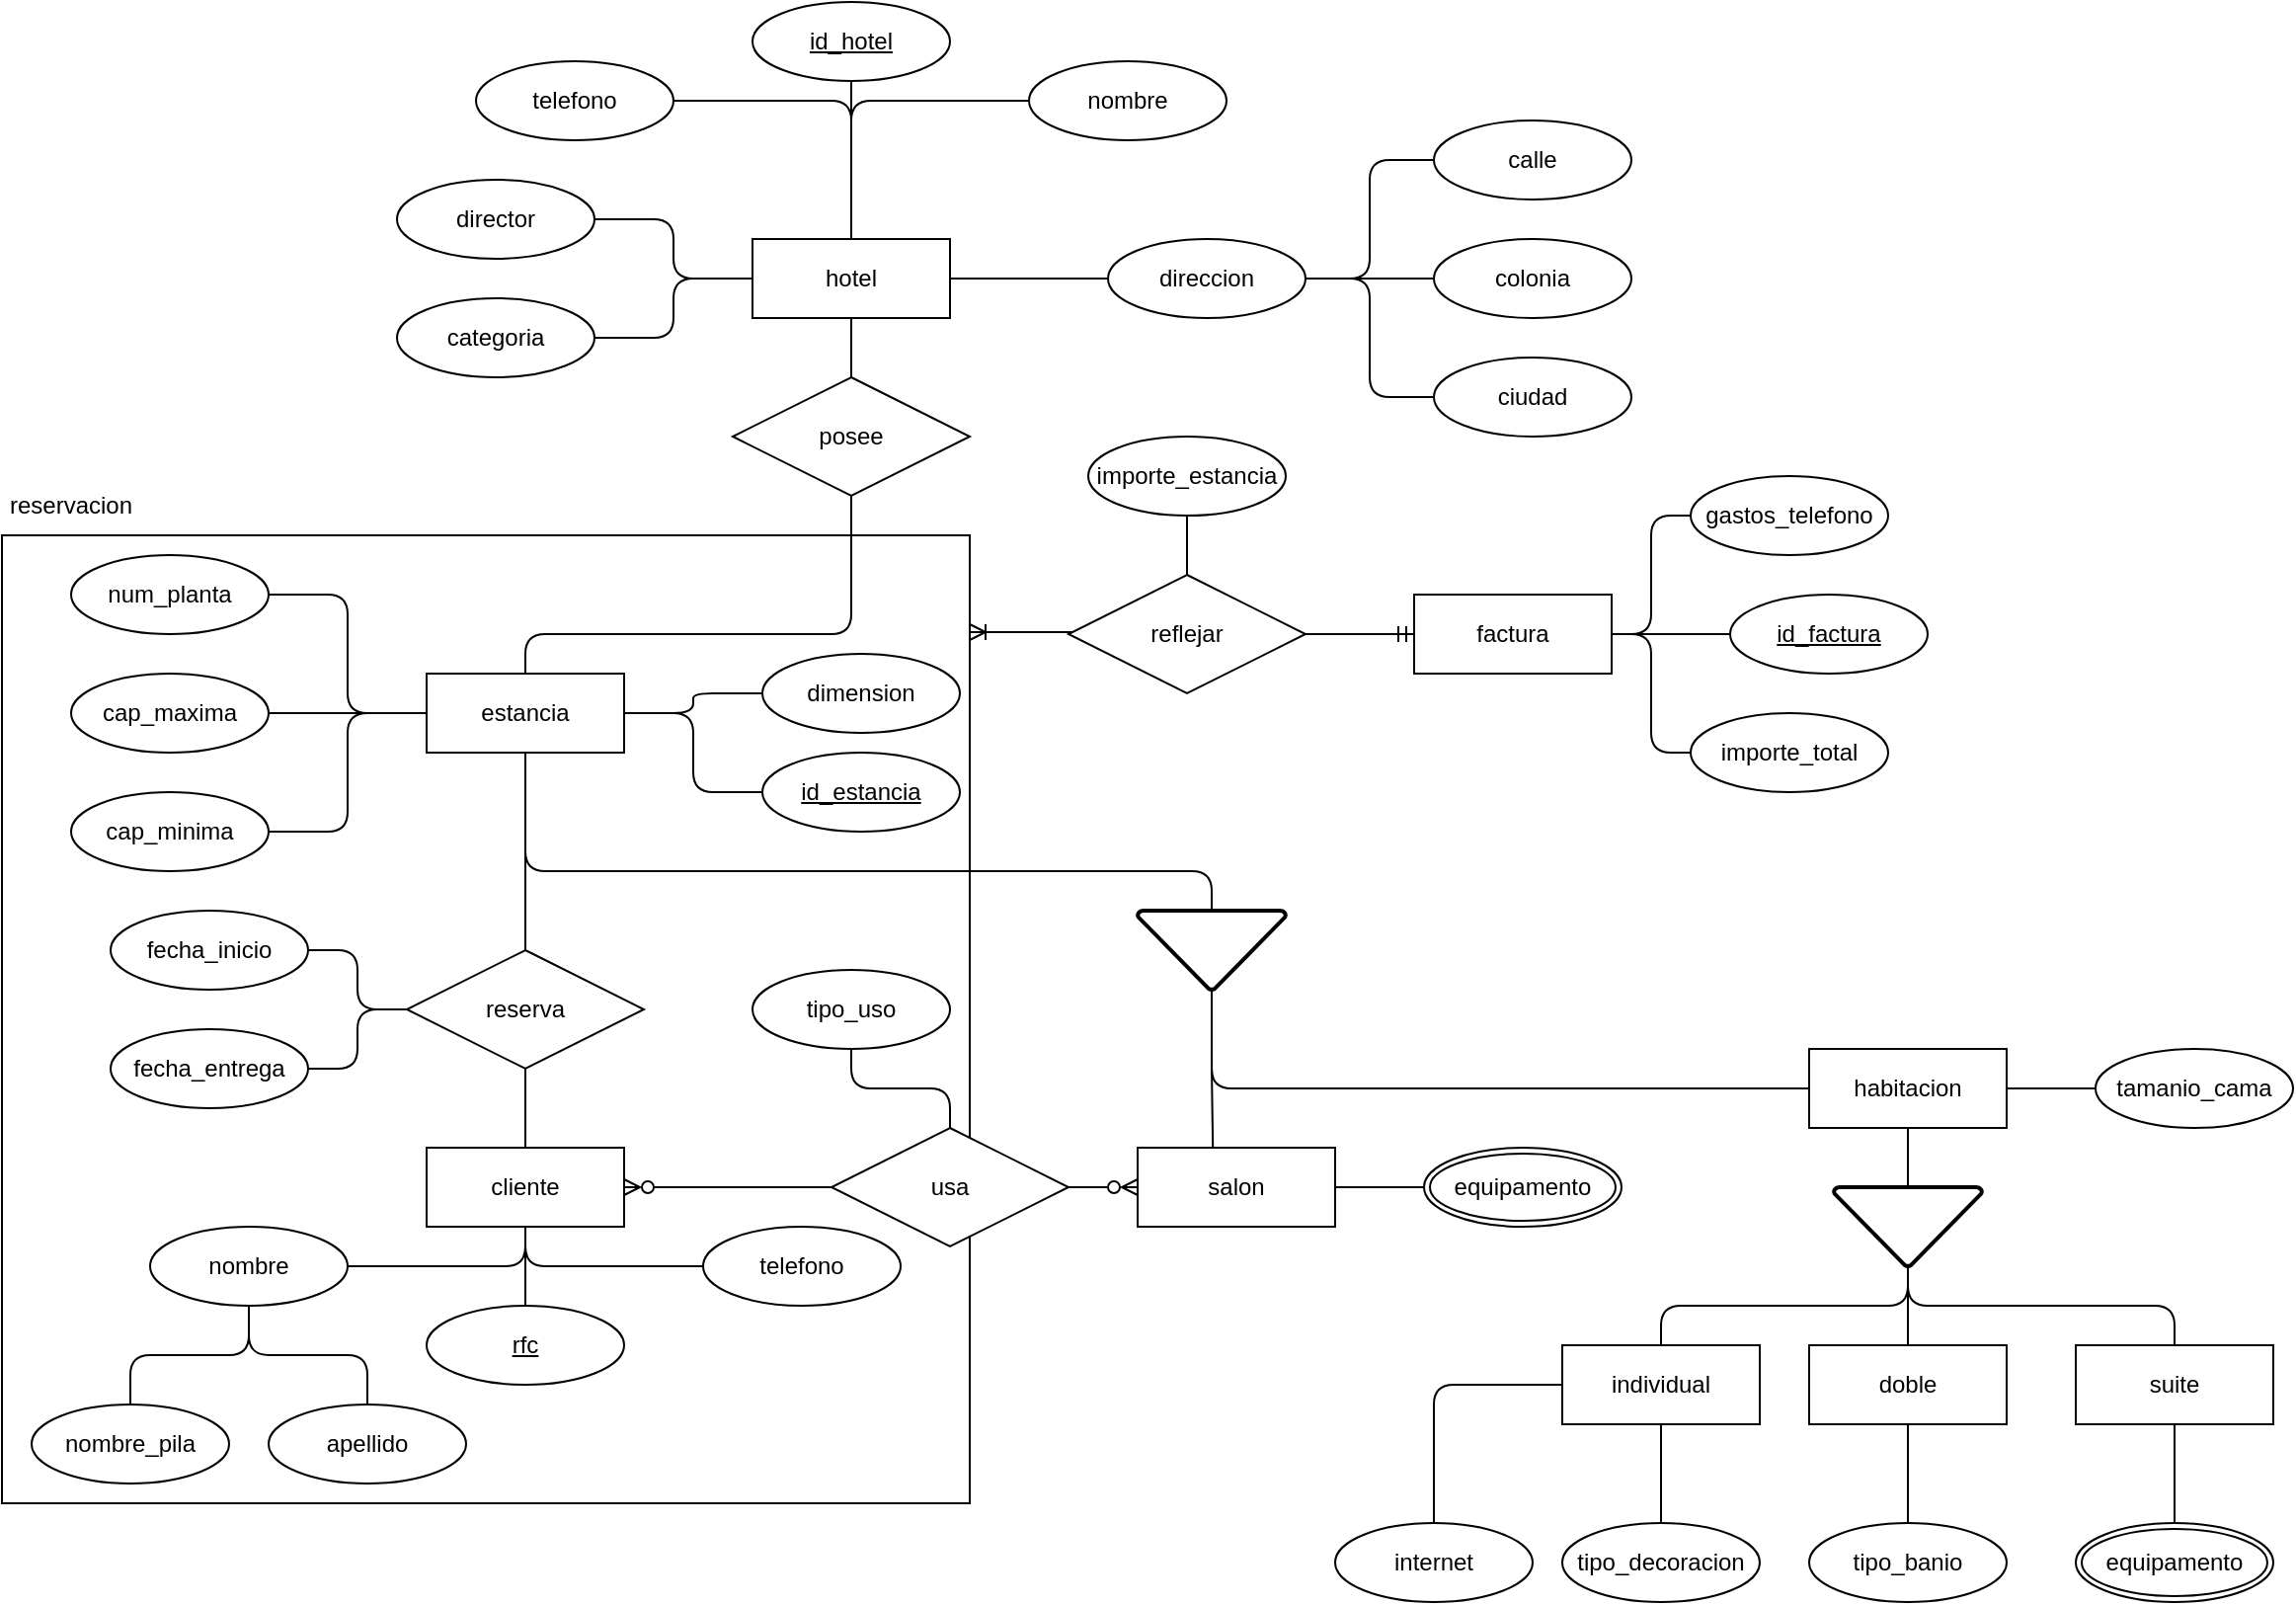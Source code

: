 <mxfile version="24.6.2" type="github">
  <diagram name="Page-1" id="NQ_Y0EgmU-5QERtnOthc">
    <mxGraphModel dx="1593" dy="877" grid="1" gridSize="10" guides="1" tooltips="1" connect="1" arrows="1" fold="1" page="1" pageScale="1" pageWidth="850" pageHeight="1100" math="0" shadow="0">
      <root>
        <mxCell id="0" />
        <mxCell id="1" parent="0" />
        <mxCell id="7jpOO8D4wHBg1UqNjOyO-11" style="edgeStyle=orthogonalEdgeStyle;rounded=1;orthogonalLoop=1;jettySize=auto;html=1;exitX=0;exitY=0.5;exitDx=0;exitDy=0;entryX=1;entryY=0.5;entryDx=0;entryDy=0;curved=0;endArrow=none;endFill=0;" parent="1" source="7jpOO8D4wHBg1UqNjOyO-1" target="7jpOO8D4wHBg1UqNjOyO-3" edge="1">
          <mxGeometry relative="1" as="geometry" />
        </mxCell>
        <mxCell id="7jpOO8D4wHBg1UqNjOyO-12" style="edgeStyle=orthogonalEdgeStyle;rounded=1;orthogonalLoop=1;jettySize=auto;html=1;exitX=0;exitY=0.5;exitDx=0;exitDy=0;entryX=1;entryY=0.5;entryDx=0;entryDy=0;endArrow=none;endFill=0;curved=0;" parent="1" source="7jpOO8D4wHBg1UqNjOyO-1" target="7jpOO8D4wHBg1UqNjOyO-4" edge="1">
          <mxGeometry relative="1" as="geometry" />
        </mxCell>
        <mxCell id="7jpOO8D4wHBg1UqNjOyO-13" style="edgeStyle=orthogonalEdgeStyle;rounded=1;orthogonalLoop=1;jettySize=auto;html=1;exitX=0.5;exitY=0;exitDx=0;exitDy=0;entryX=1;entryY=0.5;entryDx=0;entryDy=0;endArrow=none;endFill=0;curved=0;" parent="1" source="7jpOO8D4wHBg1UqNjOyO-1" target="7jpOO8D4wHBg1UqNjOyO-7" edge="1">
          <mxGeometry relative="1" as="geometry" />
        </mxCell>
        <mxCell id="7jpOO8D4wHBg1UqNjOyO-14" style="edgeStyle=orthogonalEdgeStyle;rounded=1;orthogonalLoop=1;jettySize=auto;html=1;exitX=0.5;exitY=0;exitDx=0;exitDy=0;entryX=0;entryY=0.5;entryDx=0;entryDy=0;endArrow=none;endFill=0;curved=0;" parent="1" source="7jpOO8D4wHBg1UqNjOyO-1" target="7jpOO8D4wHBg1UqNjOyO-6" edge="1">
          <mxGeometry relative="1" as="geometry" />
        </mxCell>
        <mxCell id="7jpOO8D4wHBg1UqNjOyO-15" style="edgeStyle=orthogonalEdgeStyle;rounded=1;orthogonalLoop=1;jettySize=auto;html=1;exitX=0.5;exitY=0;exitDx=0;exitDy=0;entryX=0.5;entryY=1;entryDx=0;entryDy=0;endArrow=none;endFill=0;curved=0;" parent="1" source="7jpOO8D4wHBg1UqNjOyO-1" edge="1">
          <mxGeometry relative="1" as="geometry">
            <mxPoint x="585" y="150" as="targetPoint" />
          </mxGeometry>
        </mxCell>
        <mxCell id="7jpOO8D4wHBg1UqNjOyO-16" style="edgeStyle=orthogonalEdgeStyle;rounded=1;orthogonalLoop=1;jettySize=auto;html=1;exitX=1;exitY=0.5;exitDx=0;exitDy=0;entryX=0;entryY=0.5;entryDx=0;entryDy=0;curved=0;endArrow=none;endFill=0;" parent="1" source="7jpOO8D4wHBg1UqNjOyO-1" target="7jpOO8D4wHBg1UqNjOyO-5" edge="1">
          <mxGeometry relative="1" as="geometry" />
        </mxCell>
        <mxCell id="7jpOO8D4wHBg1UqNjOyO-1" value="hotel" style="whiteSpace=wrap;html=1;align=center;" parent="1" vertex="1">
          <mxGeometry x="535" y="230" width="100" height="40" as="geometry" />
        </mxCell>
        <mxCell id="7jpOO8D4wHBg1UqNjOyO-2" value="id_hotel" style="ellipse;whiteSpace=wrap;html=1;align=center;fontStyle=4;" parent="1" vertex="1">
          <mxGeometry x="535" y="110" width="100" height="40" as="geometry" />
        </mxCell>
        <mxCell id="7jpOO8D4wHBg1UqNjOyO-3" value="categoria" style="ellipse;whiteSpace=wrap;html=1;align=center;" parent="1" vertex="1">
          <mxGeometry x="355" y="260" width="100" height="40" as="geometry" />
        </mxCell>
        <mxCell id="7jpOO8D4wHBg1UqNjOyO-4" value="director" style="ellipse;whiteSpace=wrap;html=1;align=center;" parent="1" vertex="1">
          <mxGeometry x="355" y="200" width="100" height="40" as="geometry" />
        </mxCell>
        <mxCell id="7jpOO8D4wHBg1UqNjOyO-17" style="edgeStyle=orthogonalEdgeStyle;rounded=1;orthogonalLoop=1;jettySize=auto;html=1;exitX=1;exitY=0.5;exitDx=0;exitDy=0;entryX=0;entryY=0.5;entryDx=0;entryDy=0;curved=0;endArrow=none;endFill=0;" parent="1" source="7jpOO8D4wHBg1UqNjOyO-5" target="7jpOO8D4wHBg1UqNjOyO-10" edge="1">
          <mxGeometry relative="1" as="geometry" />
        </mxCell>
        <mxCell id="7jpOO8D4wHBg1UqNjOyO-18" style="edgeStyle=orthogonalEdgeStyle;rounded=1;orthogonalLoop=1;jettySize=auto;html=1;exitX=1;exitY=0.5;exitDx=0;exitDy=0;entryX=0;entryY=0.5;entryDx=0;entryDy=0;endArrow=none;endFill=0;curved=0;" parent="1" source="7jpOO8D4wHBg1UqNjOyO-5" target="7jpOO8D4wHBg1UqNjOyO-9" edge="1">
          <mxGeometry relative="1" as="geometry" />
        </mxCell>
        <mxCell id="7jpOO8D4wHBg1UqNjOyO-19" style="edgeStyle=orthogonalEdgeStyle;rounded=1;orthogonalLoop=1;jettySize=auto;html=1;exitX=1;exitY=0.5;exitDx=0;exitDy=0;entryX=0;entryY=0.5;entryDx=0;entryDy=0;endArrow=none;endFill=0;curved=0;" parent="1" source="7jpOO8D4wHBg1UqNjOyO-5" target="7jpOO8D4wHBg1UqNjOyO-8" edge="1">
          <mxGeometry relative="1" as="geometry" />
        </mxCell>
        <mxCell id="7jpOO8D4wHBg1UqNjOyO-5" value="direccion" style="ellipse;whiteSpace=wrap;html=1;align=center;" parent="1" vertex="1">
          <mxGeometry x="715" y="230" width="100" height="40" as="geometry" />
        </mxCell>
        <mxCell id="7jpOO8D4wHBg1UqNjOyO-6" value="nombre" style="ellipse;whiteSpace=wrap;html=1;align=center;" parent="1" vertex="1">
          <mxGeometry x="675" y="140" width="100" height="40" as="geometry" />
        </mxCell>
        <mxCell id="7jpOO8D4wHBg1UqNjOyO-7" value="telefono" style="ellipse;whiteSpace=wrap;html=1;align=center;" parent="1" vertex="1">
          <mxGeometry x="395" y="140" width="100" height="40" as="geometry" />
        </mxCell>
        <mxCell id="7jpOO8D4wHBg1UqNjOyO-8" value="ciudad" style="ellipse;whiteSpace=wrap;html=1;align=center;" parent="1" vertex="1">
          <mxGeometry x="880" y="290" width="100" height="40" as="geometry" />
        </mxCell>
        <mxCell id="7jpOO8D4wHBg1UqNjOyO-9" value="colonia" style="ellipse;whiteSpace=wrap;html=1;align=center;" parent="1" vertex="1">
          <mxGeometry x="880" y="230" width="100" height="40" as="geometry" />
        </mxCell>
        <mxCell id="7jpOO8D4wHBg1UqNjOyO-10" value="calle" style="ellipse;whiteSpace=wrap;html=1;align=center;" parent="1" vertex="1">
          <mxGeometry x="880" y="170" width="100" height="40" as="geometry" />
        </mxCell>
        <mxCell id="7jpOO8D4wHBg1UqNjOyO-33" style="edgeStyle=orthogonalEdgeStyle;rounded=1;orthogonalLoop=1;jettySize=auto;html=1;exitX=1;exitY=0.5;exitDx=0;exitDy=0;entryX=0;entryY=0.5;entryDx=0;entryDy=0;curved=0;endArrow=none;endFill=0;" parent="1" source="7jpOO8D4wHBg1UqNjOyO-20" target="7jpOO8D4wHBg1UqNjOyO-25" edge="1">
          <mxGeometry relative="1" as="geometry" />
        </mxCell>
        <mxCell id="7jpOO8D4wHBg1UqNjOyO-34" style="edgeStyle=orthogonalEdgeStyle;rounded=1;orthogonalLoop=1;jettySize=auto;html=1;exitX=1;exitY=0.5;exitDx=0;exitDy=0;entryX=0;entryY=0.5;entryDx=0;entryDy=0;curved=0;endArrow=none;endFill=0;" parent="1" source="7jpOO8D4wHBg1UqNjOyO-20" target="7jpOO8D4wHBg1UqNjOyO-24" edge="1">
          <mxGeometry relative="1" as="geometry" />
        </mxCell>
        <mxCell id="co7lNbaGecwGWu_FCk2V-1" style="edgeStyle=orthogonalEdgeStyle;rounded=1;orthogonalLoop=1;jettySize=auto;html=1;exitX=0.5;exitY=1;exitDx=0;exitDy=0;entryX=0.5;entryY=0;entryDx=0;entryDy=0;endArrow=none;endFill=0;curved=0;" edge="1" parent="1" source="7jpOO8D4wHBg1UqNjOyO-20" target="7jpOO8D4wHBg1UqNjOyO-71">
          <mxGeometry relative="1" as="geometry" />
        </mxCell>
        <mxCell id="7jpOO8D4wHBg1UqNjOyO-20" value="estancia" style="whiteSpace=wrap;html=1;align=center;" parent="1" vertex="1">
          <mxGeometry x="370" y="450" width="100" height="40" as="geometry" />
        </mxCell>
        <mxCell id="7jpOO8D4wHBg1UqNjOyO-22" style="edgeStyle=orthogonalEdgeStyle;rounded=1;orthogonalLoop=1;jettySize=auto;html=1;exitX=0.5;exitY=0;exitDx=0;exitDy=0;entryX=0.5;entryY=1;entryDx=0;entryDy=0;curved=0;endArrow=none;endFill=0;" parent="1" source="7jpOO8D4wHBg1UqNjOyO-21" target="7jpOO8D4wHBg1UqNjOyO-1" edge="1">
          <mxGeometry relative="1" as="geometry" />
        </mxCell>
        <mxCell id="7jpOO8D4wHBg1UqNjOyO-23" style="edgeStyle=orthogonalEdgeStyle;rounded=1;orthogonalLoop=1;jettySize=auto;html=1;exitX=0.5;exitY=1;exitDx=0;exitDy=0;entryX=0.5;entryY=0;entryDx=0;entryDy=0;endArrow=none;endFill=0;curved=0;" parent="1" source="7jpOO8D4wHBg1UqNjOyO-21" target="7jpOO8D4wHBg1UqNjOyO-20" edge="1">
          <mxGeometry relative="1" as="geometry">
            <Array as="points">
              <mxPoint x="585" y="430" />
              <mxPoint x="420" y="430" />
            </Array>
          </mxGeometry>
        </mxCell>
        <mxCell id="7jpOO8D4wHBg1UqNjOyO-21" value="posee" style="shape=rhombus;perimeter=rhombusPerimeter;whiteSpace=wrap;html=1;align=center;" parent="1" vertex="1">
          <mxGeometry x="525" y="300" width="120" height="60" as="geometry" />
        </mxCell>
        <mxCell id="7jpOO8D4wHBg1UqNjOyO-24" value="id_estancia" style="ellipse;whiteSpace=wrap;html=1;align=center;fontStyle=4;" parent="1" vertex="1">
          <mxGeometry x="540" y="490" width="100" height="40" as="geometry" />
        </mxCell>
        <mxCell id="7jpOO8D4wHBg1UqNjOyO-25" value="dimension" style="ellipse;whiteSpace=wrap;html=1;align=center;" parent="1" vertex="1">
          <mxGeometry x="540" y="440" width="100" height="40" as="geometry" />
        </mxCell>
        <mxCell id="7jpOO8D4wHBg1UqNjOyO-26" value="tamanio_cama" style="ellipse;whiteSpace=wrap;html=1;align=center;" parent="1" vertex="1">
          <mxGeometry x="1215" y="640" width="100" height="40" as="geometry" />
        </mxCell>
        <mxCell id="7jpOO8D4wHBg1UqNjOyO-30" style="edgeStyle=orthogonalEdgeStyle;rounded=1;orthogonalLoop=1;jettySize=auto;html=1;exitX=1;exitY=0.5;exitDx=0;exitDy=0;entryX=0;entryY=0.5;entryDx=0;entryDy=0;curved=0;endArrow=none;endFill=0;" parent="1" source="7jpOO8D4wHBg1UqNjOyO-27" target="7jpOO8D4wHBg1UqNjOyO-20" edge="1">
          <mxGeometry relative="1" as="geometry" />
        </mxCell>
        <mxCell id="7jpOO8D4wHBg1UqNjOyO-27" value="num_planta" style="ellipse;whiteSpace=wrap;html=1;align=center;" parent="1" vertex="1">
          <mxGeometry x="190" y="390" width="100" height="40" as="geometry" />
        </mxCell>
        <mxCell id="7jpOO8D4wHBg1UqNjOyO-32" style="edgeStyle=orthogonalEdgeStyle;rounded=1;orthogonalLoop=1;jettySize=auto;html=1;exitX=1;exitY=0.5;exitDx=0;exitDy=0;entryX=0;entryY=0.5;entryDx=0;entryDy=0;curved=0;endArrow=none;endFill=0;" parent="1" source="7jpOO8D4wHBg1UqNjOyO-28" target="7jpOO8D4wHBg1UqNjOyO-20" edge="1">
          <mxGeometry relative="1" as="geometry" />
        </mxCell>
        <mxCell id="7jpOO8D4wHBg1UqNjOyO-28" value="cap_minima" style="ellipse;whiteSpace=wrap;html=1;align=center;" parent="1" vertex="1">
          <mxGeometry x="190" y="510" width="100" height="40" as="geometry" />
        </mxCell>
        <mxCell id="7jpOO8D4wHBg1UqNjOyO-31" style="edgeStyle=orthogonalEdgeStyle;rounded=1;orthogonalLoop=1;jettySize=auto;html=1;exitX=1;exitY=0.5;exitDx=0;exitDy=0;entryX=0;entryY=0.5;entryDx=0;entryDy=0;curved=0;endArrow=none;endFill=0;" parent="1" source="7jpOO8D4wHBg1UqNjOyO-29" target="7jpOO8D4wHBg1UqNjOyO-20" edge="1">
          <mxGeometry relative="1" as="geometry" />
        </mxCell>
        <mxCell id="7jpOO8D4wHBg1UqNjOyO-29" value="cap_maxima" style="ellipse;whiteSpace=wrap;html=1;align=center;" parent="1" vertex="1">
          <mxGeometry x="190" y="450" width="100" height="40" as="geometry" />
        </mxCell>
        <mxCell id="7jpOO8D4wHBg1UqNjOyO-51" style="edgeStyle=orthogonalEdgeStyle;rounded=1;orthogonalLoop=1;jettySize=auto;html=1;exitX=0.5;exitY=1;exitDx=0;exitDy=0;exitPerimeter=0;entryX=0;entryY=0.5;entryDx=0;entryDy=0;curved=0;endArrow=none;endFill=0;" parent="1" source="7jpOO8D4wHBg1UqNjOyO-36" target="7jpOO8D4wHBg1UqNjOyO-38" edge="1">
          <mxGeometry relative="1" as="geometry" />
        </mxCell>
        <mxCell id="7jpOO8D4wHBg1UqNjOyO-36" value="" style="strokeWidth=2;html=1;shape=mxgraph.flowchart.merge_or_storage;whiteSpace=wrap;" parent="1" vertex="1">
          <mxGeometry x="730" y="570" width="75" height="40" as="geometry" />
        </mxCell>
        <mxCell id="7jpOO8D4wHBg1UqNjOyO-46" style="edgeStyle=orthogonalEdgeStyle;rounded=1;orthogonalLoop=1;jettySize=auto;html=1;exitX=1;exitY=0.5;exitDx=0;exitDy=0;entryX=0;entryY=0.5;entryDx=0;entryDy=0;curved=0;endArrow=none;endFill=0;" parent="1" source="7jpOO8D4wHBg1UqNjOyO-38" target="7jpOO8D4wHBg1UqNjOyO-26" edge="1">
          <mxGeometry relative="1" as="geometry" />
        </mxCell>
        <mxCell id="7jpOO8D4wHBg1UqNjOyO-38" value="habitacion" style="whiteSpace=wrap;html=1;align=center;" parent="1" vertex="1">
          <mxGeometry x="1070" y="640" width="100" height="40" as="geometry" />
        </mxCell>
        <mxCell id="7jpOO8D4wHBg1UqNjOyO-55" style="edgeStyle=orthogonalEdgeStyle;rounded=1;orthogonalLoop=1;jettySize=auto;html=1;exitX=1;exitY=0.5;exitDx=0;exitDy=0;entryX=0;entryY=0.5;entryDx=0;entryDy=0;curved=0;endArrow=none;endFill=0;" parent="1" source="7jpOO8D4wHBg1UqNjOyO-39" target="7jpOO8D4wHBg1UqNjOyO-44" edge="1">
          <mxGeometry relative="1" as="geometry" />
        </mxCell>
        <mxCell id="7jpOO8D4wHBg1UqNjOyO-39" value="salon" style="whiteSpace=wrap;html=1;align=center;" parent="1" vertex="1">
          <mxGeometry x="730" y="690" width="100" height="40" as="geometry" />
        </mxCell>
        <mxCell id="7jpOO8D4wHBg1UqNjOyO-44" value="equipamento" style="ellipse;shape=doubleEllipse;margin=3;whiteSpace=wrap;html=1;align=center;" parent="1" vertex="1">
          <mxGeometry x="875" y="690" width="100" height="40" as="geometry" />
        </mxCell>
        <mxCell id="7jpOO8D4wHBg1UqNjOyO-58" style="edgeStyle=orthogonalEdgeStyle;rounded=1;orthogonalLoop=1;jettySize=auto;html=1;exitX=0.5;exitY=1;exitDx=0;exitDy=0;exitPerimeter=0;entryX=0.5;entryY=0;entryDx=0;entryDy=0;curved=0;endArrow=none;endFill=0;" parent="1" source="7jpOO8D4wHBg1UqNjOyO-47" target="7jpOO8D4wHBg1UqNjOyO-48" edge="1">
          <mxGeometry relative="1" as="geometry" />
        </mxCell>
        <mxCell id="7jpOO8D4wHBg1UqNjOyO-59" style="edgeStyle=orthogonalEdgeStyle;rounded=1;orthogonalLoop=1;jettySize=auto;html=1;exitX=0.5;exitY=1;exitDx=0;exitDy=0;exitPerimeter=0;entryX=0.5;entryY=0;entryDx=0;entryDy=0;curved=0;endArrow=none;endFill=0;" parent="1" source="7jpOO8D4wHBg1UqNjOyO-47" target="7jpOO8D4wHBg1UqNjOyO-50" edge="1">
          <mxGeometry relative="1" as="geometry" />
        </mxCell>
        <mxCell id="7jpOO8D4wHBg1UqNjOyO-60" style="edgeStyle=orthogonalEdgeStyle;rounded=1;orthogonalLoop=1;jettySize=auto;html=1;exitX=0.5;exitY=1;exitDx=0;exitDy=0;exitPerimeter=0;entryX=0.5;entryY=0;entryDx=0;entryDy=0;endArrow=none;endFill=0;curved=0;" parent="1" source="7jpOO8D4wHBg1UqNjOyO-47" target="7jpOO8D4wHBg1UqNjOyO-49" edge="1">
          <mxGeometry relative="1" as="geometry" />
        </mxCell>
        <mxCell id="7jpOO8D4wHBg1UqNjOyO-47" value="" style="strokeWidth=2;html=1;shape=mxgraph.flowchart.merge_or_storage;whiteSpace=wrap;" parent="1" vertex="1">
          <mxGeometry x="1082.5" y="710" width="75" height="40" as="geometry" />
        </mxCell>
        <mxCell id="7jpOO8D4wHBg1UqNjOyO-48" value="individual" style="whiteSpace=wrap;html=1;align=center;" parent="1" vertex="1">
          <mxGeometry x="945" y="790" width="100" height="40" as="geometry" />
        </mxCell>
        <mxCell id="7jpOO8D4wHBg1UqNjOyO-49" value="suite" style="whiteSpace=wrap;html=1;align=center;" parent="1" vertex="1">
          <mxGeometry x="1205" y="790" width="100" height="40" as="geometry" />
        </mxCell>
        <mxCell id="7jpOO8D4wHBg1UqNjOyO-50" value="doble" style="whiteSpace=wrap;html=1;align=center;" parent="1" vertex="1">
          <mxGeometry x="1070" y="790" width="100" height="40" as="geometry" />
        </mxCell>
        <mxCell id="7jpOO8D4wHBg1UqNjOyO-57" style="edgeStyle=orthogonalEdgeStyle;rounded=1;orthogonalLoop=1;jettySize=auto;html=1;exitX=0.5;exitY=1;exitDx=0;exitDy=0;entryX=0.5;entryY=0;entryDx=0;entryDy=0;entryPerimeter=0;curved=0;endArrow=none;endFill=0;" parent="1" source="7jpOO8D4wHBg1UqNjOyO-38" target="7jpOO8D4wHBg1UqNjOyO-47" edge="1">
          <mxGeometry relative="1" as="geometry" />
        </mxCell>
        <mxCell id="7jpOO8D4wHBg1UqNjOyO-69" style="edgeStyle=orthogonalEdgeStyle;rounded=1;orthogonalLoop=1;jettySize=auto;html=1;exitX=0.5;exitY=0;exitDx=0;exitDy=0;entryX=0.5;entryY=1;entryDx=0;entryDy=0;curved=0;endArrow=none;endFill=0;" parent="1" source="7jpOO8D4wHBg1UqNjOyO-62" target="7jpOO8D4wHBg1UqNjOyO-49" edge="1">
          <mxGeometry relative="1" as="geometry" />
        </mxCell>
        <mxCell id="7jpOO8D4wHBg1UqNjOyO-62" value="equipamento" style="ellipse;shape=doubleEllipse;margin=3;whiteSpace=wrap;html=1;align=center;" parent="1" vertex="1">
          <mxGeometry x="1205" y="880" width="100" height="40" as="geometry" />
        </mxCell>
        <mxCell id="7jpOO8D4wHBg1UqNjOyO-66" style="edgeStyle=orthogonalEdgeStyle;rounded=1;orthogonalLoop=1;jettySize=auto;html=1;exitX=0.5;exitY=0;exitDx=0;exitDy=0;entryX=0;entryY=0.5;entryDx=0;entryDy=0;curved=0;endArrow=none;endFill=0;" parent="1" source="7jpOO8D4wHBg1UqNjOyO-63" target="7jpOO8D4wHBg1UqNjOyO-48" edge="1">
          <mxGeometry relative="1" as="geometry" />
        </mxCell>
        <mxCell id="7jpOO8D4wHBg1UqNjOyO-63" value="internet" style="ellipse;whiteSpace=wrap;html=1;align=center;" parent="1" vertex="1">
          <mxGeometry x="830" y="880" width="100" height="40" as="geometry" />
        </mxCell>
        <mxCell id="7jpOO8D4wHBg1UqNjOyO-67" style="edgeStyle=orthogonalEdgeStyle;rounded=1;orthogonalLoop=1;jettySize=auto;html=1;exitX=0.5;exitY=0;exitDx=0;exitDy=0;entryX=0.5;entryY=1;entryDx=0;entryDy=0;curved=0;endArrow=none;endFill=0;" parent="1" source="7jpOO8D4wHBg1UqNjOyO-64" target="7jpOO8D4wHBg1UqNjOyO-48" edge="1">
          <mxGeometry relative="1" as="geometry" />
        </mxCell>
        <mxCell id="7jpOO8D4wHBg1UqNjOyO-64" value="tipo_decoracion" style="ellipse;whiteSpace=wrap;html=1;align=center;" parent="1" vertex="1">
          <mxGeometry x="945" y="880" width="100" height="40" as="geometry" />
        </mxCell>
        <mxCell id="7jpOO8D4wHBg1UqNjOyO-68" style="edgeStyle=orthogonalEdgeStyle;rounded=1;orthogonalLoop=1;jettySize=auto;html=1;exitX=0.5;exitY=0;exitDx=0;exitDy=0;entryX=0.5;entryY=1;entryDx=0;entryDy=0;curved=0;endArrow=none;endFill=0;" parent="1" source="7jpOO8D4wHBg1UqNjOyO-65" target="7jpOO8D4wHBg1UqNjOyO-50" edge="1">
          <mxGeometry relative="1" as="geometry" />
        </mxCell>
        <mxCell id="7jpOO8D4wHBg1UqNjOyO-65" value="tipo_banio" style="ellipse;whiteSpace=wrap;html=1;align=center;" parent="1" vertex="1">
          <mxGeometry x="1070" y="880" width="100" height="40" as="geometry" />
        </mxCell>
        <mxCell id="7jpOO8D4wHBg1UqNjOyO-70" value="cliente" style="whiteSpace=wrap;html=1;align=center;" parent="1" vertex="1">
          <mxGeometry x="370" y="690" width="100" height="40" as="geometry" />
        </mxCell>
        <mxCell id="7jpOO8D4wHBg1UqNjOyO-74" style="edgeStyle=orthogonalEdgeStyle;rounded=1;orthogonalLoop=1;jettySize=auto;html=1;exitX=0.5;exitY=1;exitDx=0;exitDy=0;entryX=0.5;entryY=0;entryDx=0;entryDy=0;curved=0;endArrow=none;endFill=0;" parent="1" source="7jpOO8D4wHBg1UqNjOyO-71" target="7jpOO8D4wHBg1UqNjOyO-70" edge="1">
          <mxGeometry relative="1" as="geometry" />
        </mxCell>
        <mxCell id="7jpOO8D4wHBg1UqNjOyO-71" value="reserva" style="shape=rhombus;perimeter=rhombusPerimeter;whiteSpace=wrap;html=1;align=center;" parent="1" vertex="1">
          <mxGeometry x="360" y="590" width="120" height="60" as="geometry" />
        </mxCell>
        <mxCell id="7jpOO8D4wHBg1UqNjOyO-78" style="edgeStyle=orthogonalEdgeStyle;rounded=1;orthogonalLoop=1;jettySize=auto;html=1;exitX=1;exitY=0.5;exitDx=0;exitDy=0;entryX=0;entryY=0.5;entryDx=0;entryDy=0;curved=0;endArrow=none;endFill=0;" parent="1" source="7jpOO8D4wHBg1UqNjOyO-75" target="7jpOO8D4wHBg1UqNjOyO-71" edge="1">
          <mxGeometry relative="1" as="geometry" />
        </mxCell>
        <mxCell id="7jpOO8D4wHBg1UqNjOyO-75" value="fecha_entrega" style="ellipse;whiteSpace=wrap;html=1;align=center;" parent="1" vertex="1">
          <mxGeometry x="210" y="630" width="100" height="40" as="geometry" />
        </mxCell>
        <mxCell id="7jpOO8D4wHBg1UqNjOyO-77" style="edgeStyle=orthogonalEdgeStyle;rounded=1;orthogonalLoop=1;jettySize=auto;html=1;exitX=1;exitY=0.5;exitDx=0;exitDy=0;entryX=0;entryY=0.5;entryDx=0;entryDy=0;curved=0;endArrow=none;endFill=0;" parent="1" source="7jpOO8D4wHBg1UqNjOyO-76" target="7jpOO8D4wHBg1UqNjOyO-71" edge="1">
          <mxGeometry relative="1" as="geometry" />
        </mxCell>
        <mxCell id="7jpOO8D4wHBg1UqNjOyO-76" value="fecha_inicio" style="ellipse;whiteSpace=wrap;html=1;align=center;" parent="1" vertex="1">
          <mxGeometry x="210" y="570" width="100" height="40" as="geometry" />
        </mxCell>
        <mxCell id="7jpOO8D4wHBg1UqNjOyO-85" style="edgeStyle=orthogonalEdgeStyle;rounded=1;orthogonalLoop=1;jettySize=auto;html=1;exitX=0.5;exitY=0;exitDx=0;exitDy=0;entryX=0.5;entryY=1;entryDx=0;entryDy=0;curved=0;endArrow=none;endFill=0;" parent="1" source="7jpOO8D4wHBg1UqNjOyO-79" target="7jpOO8D4wHBg1UqNjOyO-70" edge="1">
          <mxGeometry relative="1" as="geometry" />
        </mxCell>
        <mxCell id="7jpOO8D4wHBg1UqNjOyO-79" value="rfc" style="ellipse;whiteSpace=wrap;html=1;align=center;fontStyle=4;" parent="1" vertex="1">
          <mxGeometry x="370" y="770" width="100" height="40" as="geometry" />
        </mxCell>
        <mxCell id="7jpOO8D4wHBg1UqNjOyO-84" style="edgeStyle=orthogonalEdgeStyle;rounded=1;orthogonalLoop=1;jettySize=auto;html=1;exitX=0;exitY=0.5;exitDx=0;exitDy=0;entryX=0.5;entryY=1;entryDx=0;entryDy=0;curved=0;endArrow=none;endFill=0;" parent="1" source="7jpOO8D4wHBg1UqNjOyO-80" target="7jpOO8D4wHBg1UqNjOyO-70" edge="1">
          <mxGeometry relative="1" as="geometry" />
        </mxCell>
        <mxCell id="7jpOO8D4wHBg1UqNjOyO-80" value="telefono" style="ellipse;whiteSpace=wrap;html=1;align=center;" parent="1" vertex="1">
          <mxGeometry x="510" y="730" width="100" height="40" as="geometry" />
        </mxCell>
        <mxCell id="7jpOO8D4wHBg1UqNjOyO-82" style="edgeStyle=orthogonalEdgeStyle;rounded=1;orthogonalLoop=1;jettySize=auto;html=1;exitX=1;exitY=0.5;exitDx=0;exitDy=0;entryX=0.5;entryY=1;entryDx=0;entryDy=0;curved=0;endArrow=none;endFill=0;" parent="1" source="7jpOO8D4wHBg1UqNjOyO-81" target="7jpOO8D4wHBg1UqNjOyO-70" edge="1">
          <mxGeometry relative="1" as="geometry" />
        </mxCell>
        <mxCell id="7jpOO8D4wHBg1UqNjOyO-88" style="edgeStyle=orthogonalEdgeStyle;rounded=1;orthogonalLoop=1;jettySize=auto;html=1;exitX=0.5;exitY=1;exitDx=0;exitDy=0;entryX=0.5;entryY=0;entryDx=0;entryDy=0;curved=0;endArrow=none;endFill=0;" parent="1" source="7jpOO8D4wHBg1UqNjOyO-81" target="7jpOO8D4wHBg1UqNjOyO-87" edge="1">
          <mxGeometry relative="1" as="geometry" />
        </mxCell>
        <mxCell id="7jpOO8D4wHBg1UqNjOyO-89" style="edgeStyle=orthogonalEdgeStyle;rounded=1;orthogonalLoop=1;jettySize=auto;html=1;exitX=0.5;exitY=1;exitDx=0;exitDy=0;entryX=0.5;entryY=0;entryDx=0;entryDy=0;curved=0;endArrow=none;endFill=0;" parent="1" source="7jpOO8D4wHBg1UqNjOyO-81" target="7jpOO8D4wHBg1UqNjOyO-86" edge="1">
          <mxGeometry relative="1" as="geometry" />
        </mxCell>
        <mxCell id="7jpOO8D4wHBg1UqNjOyO-81" value="nombre" style="ellipse;whiteSpace=wrap;html=1;align=center;" parent="1" vertex="1">
          <mxGeometry x="230" y="730" width="100" height="40" as="geometry" />
        </mxCell>
        <mxCell id="7jpOO8D4wHBg1UqNjOyO-86" value="apellido" style="ellipse;whiteSpace=wrap;html=1;align=center;" parent="1" vertex="1">
          <mxGeometry x="290" y="820" width="100" height="40" as="geometry" />
        </mxCell>
        <mxCell id="7jpOO8D4wHBg1UqNjOyO-87" value="nombre_pila" style="ellipse;whiteSpace=wrap;html=1;align=center;" parent="1" vertex="1">
          <mxGeometry x="170" y="820" width="100" height="40" as="geometry" />
        </mxCell>
        <mxCell id="co7lNbaGecwGWu_FCk2V-2" style="edgeStyle=orthogonalEdgeStyle;rounded=1;orthogonalLoop=1;jettySize=auto;html=1;exitX=0.5;exitY=1;exitDx=0;exitDy=0;entryX=0.5;entryY=0;entryDx=0;entryDy=0;entryPerimeter=0;curved=0;endArrow=none;endFill=0;" edge="1" parent="1" source="7jpOO8D4wHBg1UqNjOyO-20" target="7jpOO8D4wHBg1UqNjOyO-36">
          <mxGeometry relative="1" as="geometry">
            <Array as="points">
              <mxPoint x="420" y="550" />
              <mxPoint x="768" y="550" />
            </Array>
          </mxGeometry>
        </mxCell>
        <mxCell id="co7lNbaGecwGWu_FCk2V-3" value="" style="rounded=0;whiteSpace=wrap;html=1;fillColor=none;glass=1;" vertex="1" parent="1">
          <mxGeometry x="155" y="380" width="490" height="490" as="geometry" />
        </mxCell>
        <mxCell id="co7lNbaGecwGWu_FCk2V-12" style="edgeStyle=orthogonalEdgeStyle;rounded=1;orthogonalLoop=1;jettySize=auto;html=1;exitX=1;exitY=0.5;exitDx=0;exitDy=0;entryX=0;entryY=0.5;entryDx=0;entryDy=0;curved=0;endArrow=none;endFill=0;" edge="1" parent="1" source="co7lNbaGecwGWu_FCk2V-4" target="co7lNbaGecwGWu_FCk2V-9">
          <mxGeometry relative="1" as="geometry" />
        </mxCell>
        <mxCell id="co7lNbaGecwGWu_FCk2V-13" style="edgeStyle=orthogonalEdgeStyle;rounded=1;orthogonalLoop=1;jettySize=auto;html=1;exitX=1;exitY=0.5;exitDx=0;exitDy=0;entryX=0;entryY=0.5;entryDx=0;entryDy=0;curved=0;endArrow=none;endFill=0;" edge="1" parent="1" source="co7lNbaGecwGWu_FCk2V-4" target="co7lNbaGecwGWu_FCk2V-10">
          <mxGeometry relative="1" as="geometry" />
        </mxCell>
        <mxCell id="co7lNbaGecwGWu_FCk2V-14" style="edgeStyle=orthogonalEdgeStyle;rounded=1;orthogonalLoop=1;jettySize=auto;html=1;exitX=1;exitY=0.5;exitDx=0;exitDy=0;entryX=0;entryY=0.5;entryDx=0;entryDy=0;curved=0;endArrow=none;endFill=0;" edge="1" parent="1" source="co7lNbaGecwGWu_FCk2V-4" target="co7lNbaGecwGWu_FCk2V-11">
          <mxGeometry relative="1" as="geometry" />
        </mxCell>
        <mxCell id="co7lNbaGecwGWu_FCk2V-4" value="factura" style="whiteSpace=wrap;html=1;align=center;" vertex="1" parent="1">
          <mxGeometry x="870" y="410" width="100" height="40" as="geometry" />
        </mxCell>
        <mxCell id="co7lNbaGecwGWu_FCk2V-5" style="edgeStyle=orthogonalEdgeStyle;rounded=0;orthogonalLoop=1;jettySize=auto;html=1;exitX=0;exitY=0.5;exitDx=0;exitDy=0;entryX=1;entryY=0.1;entryDx=0;entryDy=0;entryPerimeter=0;endArrow=ERoneToMany;endFill=0;startArrow=ERmandOne;startFill=0;" edge="1" parent="1" source="co7lNbaGecwGWu_FCk2V-4" target="co7lNbaGecwGWu_FCk2V-3">
          <mxGeometry relative="1" as="geometry" />
        </mxCell>
        <mxCell id="co7lNbaGecwGWu_FCk2V-17" style="edgeStyle=orthogonalEdgeStyle;rounded=1;orthogonalLoop=1;jettySize=auto;html=1;exitX=0.5;exitY=0;exitDx=0;exitDy=0;entryX=0.5;entryY=1;entryDx=0;entryDy=0;endArrow=none;endFill=0;curved=0;" edge="1" parent="1" source="co7lNbaGecwGWu_FCk2V-6" target="co7lNbaGecwGWu_FCk2V-16">
          <mxGeometry relative="1" as="geometry" />
        </mxCell>
        <mxCell id="co7lNbaGecwGWu_FCk2V-6" value="reflejar" style="shape=rhombus;perimeter=rhombusPerimeter;whiteSpace=wrap;html=1;align=center;" vertex="1" parent="1">
          <mxGeometry x="695" y="400" width="120" height="60" as="geometry" />
        </mxCell>
        <mxCell id="co7lNbaGecwGWu_FCk2V-9" value="id_factura" style="ellipse;whiteSpace=wrap;html=1;align=center;fontStyle=4;" vertex="1" parent="1">
          <mxGeometry x="1030" y="410" width="100" height="40" as="geometry" />
        </mxCell>
        <mxCell id="co7lNbaGecwGWu_FCk2V-10" value="importe_total" style="ellipse;whiteSpace=wrap;html=1;align=center;" vertex="1" parent="1">
          <mxGeometry x="1010" y="470" width="100" height="40" as="geometry" />
        </mxCell>
        <mxCell id="co7lNbaGecwGWu_FCk2V-11" value="gastos_telefono" style="ellipse;whiteSpace=wrap;html=1;align=center;" vertex="1" parent="1">
          <mxGeometry x="1010" y="350" width="100" height="40" as="geometry" />
        </mxCell>
        <mxCell id="co7lNbaGecwGWu_FCk2V-15" value="reservacion" style="text;html=1;align=center;verticalAlign=middle;whiteSpace=wrap;rounded=0;" vertex="1" parent="1">
          <mxGeometry x="160" y="350" width="60" height="30" as="geometry" />
        </mxCell>
        <mxCell id="co7lNbaGecwGWu_FCk2V-16" value="importe_estancia" style="ellipse;whiteSpace=wrap;html=1;align=center;" vertex="1" parent="1">
          <mxGeometry x="705" y="330" width="100" height="40" as="geometry" />
        </mxCell>
        <mxCell id="co7lNbaGecwGWu_FCk2V-20" style="edgeStyle=orthogonalEdgeStyle;rounded=1;orthogonalLoop=1;jettySize=auto;html=1;exitX=1;exitY=0.5;exitDx=0;exitDy=0;entryX=0;entryY=0.5;entryDx=0;entryDy=0;curved=0;endArrow=ERzeroToMany;endFill=0;" edge="1" parent="1" source="co7lNbaGecwGWu_FCk2V-18" target="7jpOO8D4wHBg1UqNjOyO-39">
          <mxGeometry relative="1" as="geometry" />
        </mxCell>
        <mxCell id="co7lNbaGecwGWu_FCk2V-22" style="edgeStyle=orthogonalEdgeStyle;rounded=1;orthogonalLoop=1;jettySize=auto;html=1;exitX=0;exitY=0.5;exitDx=0;exitDy=0;entryX=1;entryY=0.5;entryDx=0;entryDy=0;endArrow=ERzeroToMany;endFill=0;curved=0;" edge="1" parent="1" source="co7lNbaGecwGWu_FCk2V-18" target="7jpOO8D4wHBg1UqNjOyO-70">
          <mxGeometry relative="1" as="geometry" />
        </mxCell>
        <mxCell id="co7lNbaGecwGWu_FCk2V-24" style="edgeStyle=orthogonalEdgeStyle;rounded=1;orthogonalLoop=1;jettySize=auto;html=1;exitX=0.5;exitY=0;exitDx=0;exitDy=0;entryX=0.5;entryY=1;entryDx=0;entryDy=0;curved=0;endArrow=none;endFill=0;" edge="1" parent="1" source="co7lNbaGecwGWu_FCk2V-18" target="co7lNbaGecwGWu_FCk2V-19">
          <mxGeometry relative="1" as="geometry" />
        </mxCell>
        <mxCell id="co7lNbaGecwGWu_FCk2V-18" value="usa" style="shape=rhombus;perimeter=rhombusPerimeter;whiteSpace=wrap;html=1;align=center;" vertex="1" parent="1">
          <mxGeometry x="575" y="680" width="120" height="60" as="geometry" />
        </mxCell>
        <mxCell id="co7lNbaGecwGWu_FCk2V-19" value="tipo_uso" style="ellipse;whiteSpace=wrap;html=1;align=center;" vertex="1" parent="1">
          <mxGeometry x="535" y="600" width="100" height="40" as="geometry" />
        </mxCell>
        <mxCell id="co7lNbaGecwGWu_FCk2V-23" style="edgeStyle=orthogonalEdgeStyle;rounded=1;orthogonalLoop=1;jettySize=auto;html=1;exitX=0.5;exitY=1;exitDx=0;exitDy=0;exitPerimeter=0;entryX=0.381;entryY=-0.008;entryDx=0;entryDy=0;entryPerimeter=0;curved=0;endArrow=none;endFill=0;" edge="1" parent="1" source="7jpOO8D4wHBg1UqNjOyO-36" target="7jpOO8D4wHBg1UqNjOyO-39">
          <mxGeometry relative="1" as="geometry" />
        </mxCell>
      </root>
    </mxGraphModel>
  </diagram>
</mxfile>
